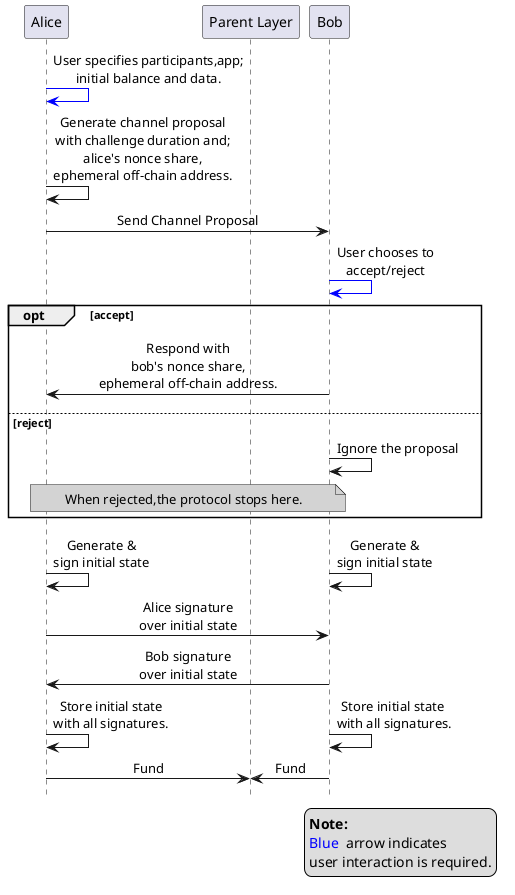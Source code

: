 ' SPDX-FileCopyrightText: 2021 Hyperledger
' SPDX-License-Identifier: CC-BY-4.0

@startuml open_generic
!pragma teoz true
hide footbox
skinparam SequenceMessageAlign center

participant "Alice" as alice
participant "Parent Layer" as parentLayer
participant "Bob" as bob

alice -[#blue]> alice: User specifies participants,app;\ninitial balance and data.
alice -> alice: Generate channel proposal\nwith challenge duration and;\nalice's nonce share,\nephemeral off-chain address.
alice -> bob: Send Channel Proposal
bob -[#blue]> bob: User chooses to\naccept/reject
opt accept
alice <- bob: Respond with\nbob's nonce share,\nephemeral off-chain address.
else reject
bob -> bob: Ignore the proposal
note over alice, bob #LightGray
When rejected,the protocol stops here.
end note

end


alice -> alice: Generate &\nsign initial state
& bob -> bob: Generate &\nsign initial state
alice -> bob: Alice signature\nover initial state
alice <- bob: Bob signature\nover initial state
bob -> bob: Store initial state \nwith all signatures.
& alice -> alice: Store initial state\nwith all signatures.

alice -> parentLayer: Fund
& bob -> parentLayer: Fund

legend bottom right
<b>Note:</b>
<color:blue>Blue </color> arrow indicates
user interaction is required.
endlegend

@enduml
